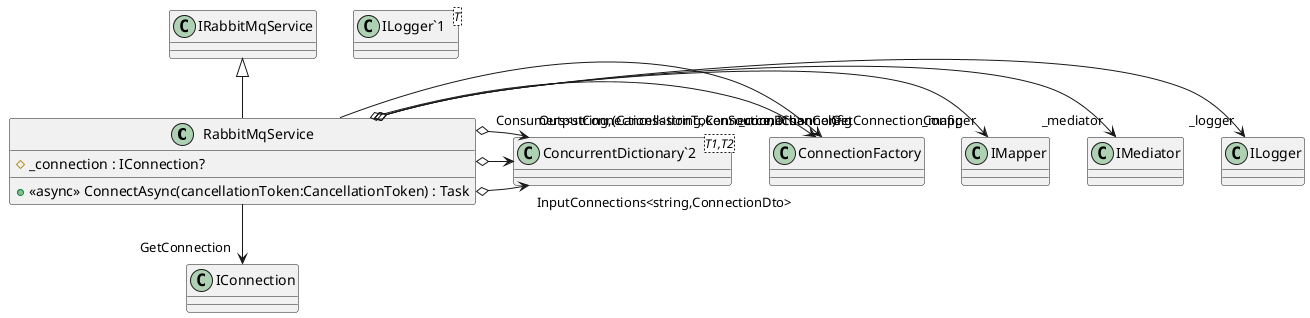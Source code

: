@startuml
class RabbitMqService {
    # _connection : IConnection?
    + <<async>> ConnectAsync(cancellationToken:CancellationToken) : Task
}
class "ILogger`1"<T> {
}
class "ConcurrentDictionary`2"<T1,T2> {
}
IRabbitMqService <|-- RabbitMqService
RabbitMqService o-> "_logger" ILogger
RabbitMqService o-> "_mediator" IMediator
RabbitMqService o-> "_mapper" IMapper
RabbitMqService o-> "_connectionConfig" ConnectionFactory
RabbitMqService --> "GetConnection" IConnection
RabbitMqService --> "GetConnectionConfig" ConnectionFactory
RabbitMqService o-> "InputConnections<string,ConnectionDto>" "ConcurrentDictionary`2"
RabbitMqService o-> "Consumers<string,(CancellationTokenSource, IChannel)>" "ConcurrentDictionary`2"
RabbitMqService o-> "OutputConnections<string,ConnectionDto>" "ConcurrentDictionary`2"
@enduml
